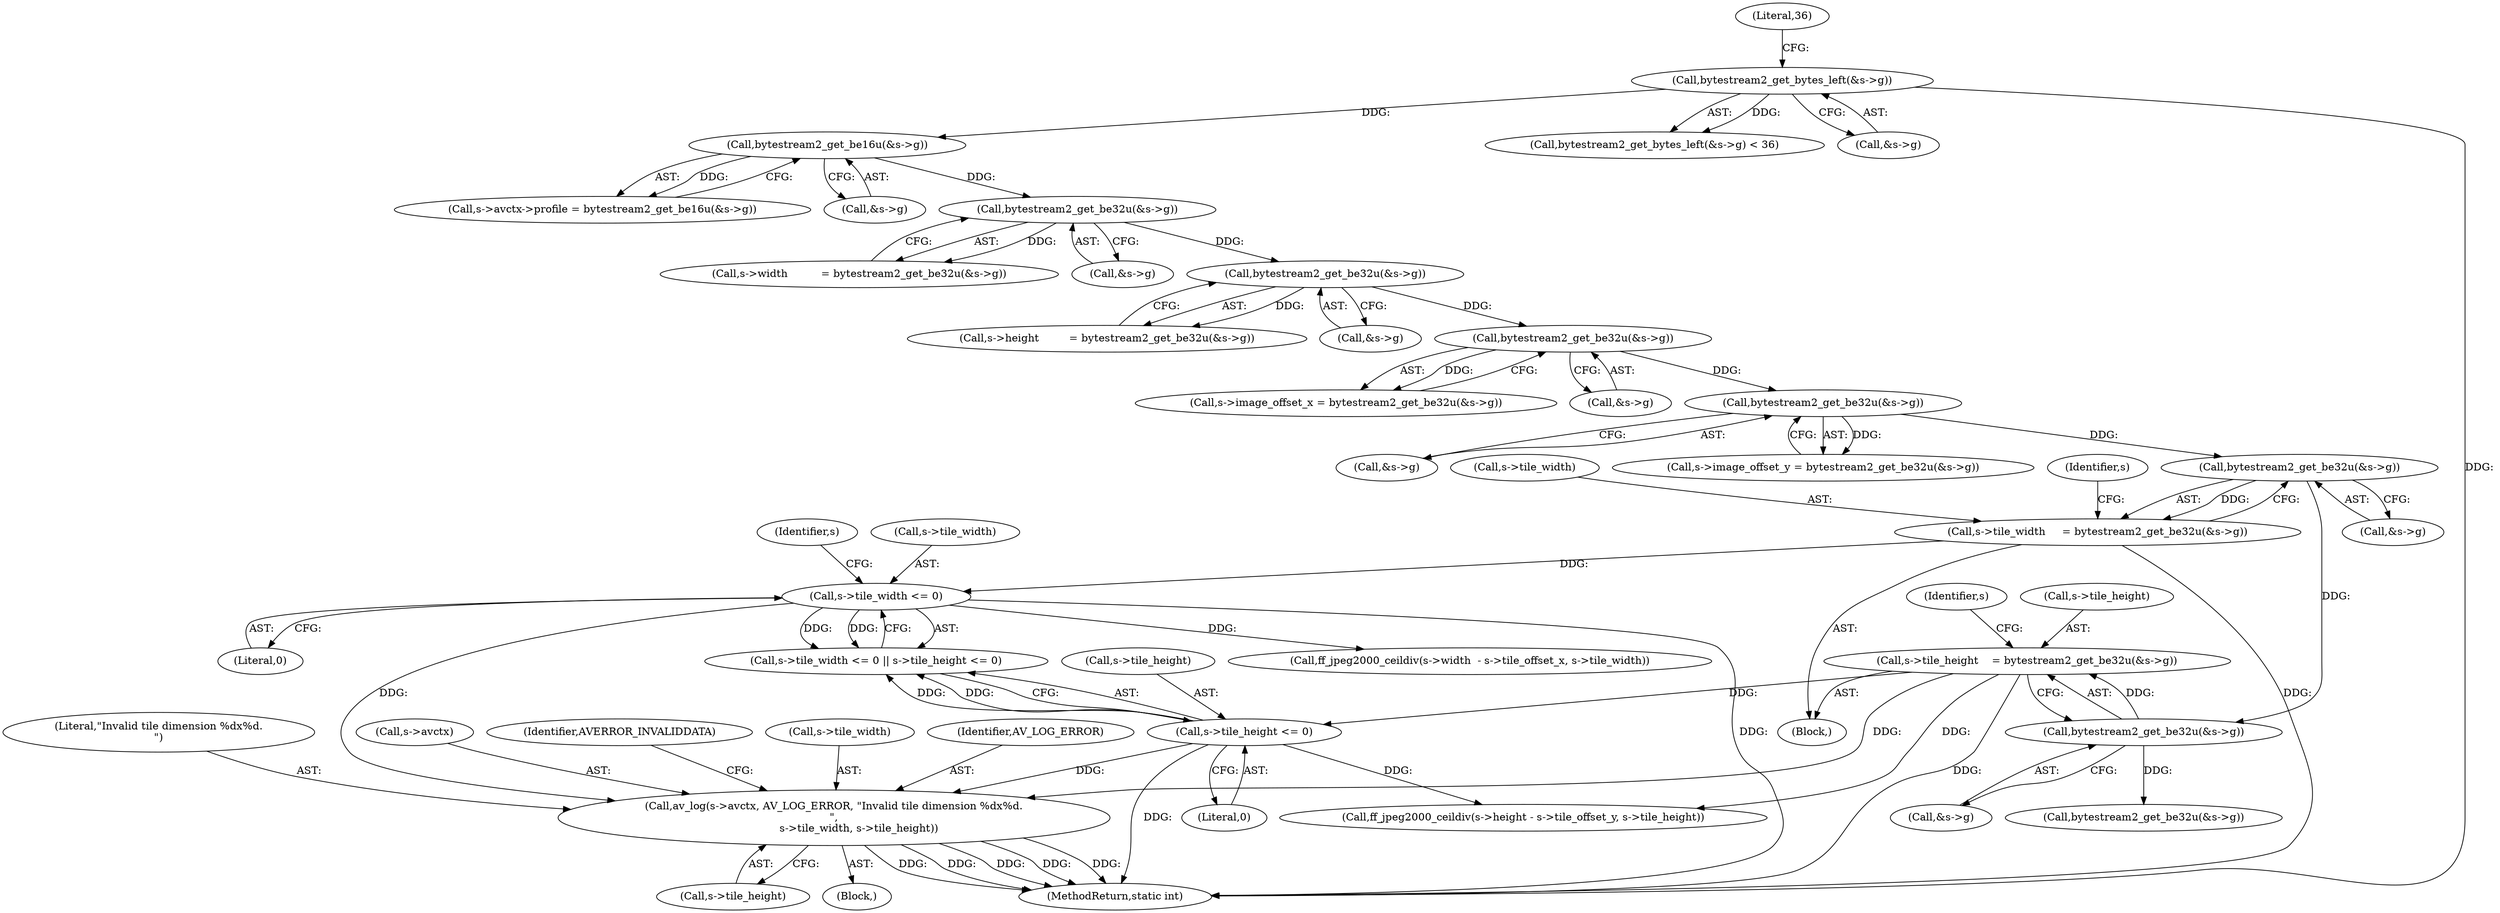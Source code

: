 digraph "0_FFmpeg_8bb11c3ca77b52e05a9ed1496a65f8a76e6e2d8f@pointer" {
"1000278" [label="(Call,av_log(s->avctx, AV_LOG_ERROR, \"Invalid tile dimension %dx%d.\n\",\n               s->tile_width, s->tile_height))"];
"1000267" [label="(Call,s->tile_width <= 0)"];
"1000186" [label="(Call,s->tile_width     = bytestream2_get_be32u(&s->g))"];
"1000190" [label="(Call,bytestream2_get_be32u(&s->g))"];
"1000181" [label="(Call,bytestream2_get_be32u(&s->g))"];
"1000172" [label="(Call,bytestream2_get_be32u(&s->g))"];
"1000163" [label="(Call,bytestream2_get_be32u(&s->g))"];
"1000154" [label="(Call,bytestream2_get_be32u(&s->g))"];
"1000145" [label="(Call,bytestream2_get_be16u(&s->g))"];
"1000131" [label="(Call,bytestream2_get_bytes_left(&s->g))"];
"1000272" [label="(Call,s->tile_height <= 0)"];
"1000195" [label="(Call,s->tile_height    = bytestream2_get_be32u(&s->g))"];
"1000199" [label="(Call,bytestream2_get_be32u(&s->g))"];
"1000278" [label="(Call,av_log(s->avctx, AV_LOG_ERROR, \"Invalid tile dimension %dx%d.\n\",\n               s->tile_width, s->tile_height))"];
"1000279" [label="(Call,s->avctx)"];
"1000197" [label="(Identifier,s)"];
"1000182" [label="(Call,&s->g)"];
"1000139" [label="(Call,s->avctx->profile = bytestream2_get_be16u(&s->g))"];
"1000196" [label="(Call,s->tile_height)"];
"1000287" [label="(Call,s->tile_height)"];
"1000267" [label="(Call,s->tile_width <= 0)"];
"1000186" [label="(Call,s->tile_width     = bytestream2_get_be32u(&s->g))"];
"1000191" [label="(Call,&s->g)"];
"1000273" [label="(Call,s->tile_height)"];
"1000177" [label="(Call,s->image_offset_y = bytestream2_get_be32u(&s->g))"];
"1000130" [label="(Call,bytestream2_get_bytes_left(&s->g) < 36)"];
"1000291" [label="(Identifier,AVERROR_INVALIDDATA)"];
"1000284" [label="(Call,s->tile_width)"];
"1000155" [label="(Call,&s->g)"];
"1000206" [label="(Identifier,s)"];
"1000277" [label="(Block,)"];
"1000190" [label="(Call,bytestream2_get_be32u(&s->g))"];
"1000164" [label="(Call,&s->g)"];
"1000271" [label="(Literal,0)"];
"1000136" [label="(Literal,36)"];
"1000200" [label="(Call,&s->g)"];
"1000146" [label="(Call,&s->g)"];
"1000266" [label="(Call,s->tile_width <= 0 || s->tile_height <= 0)"];
"1000131" [label="(Call,bytestream2_get_bytes_left(&s->g))"];
"1000159" [label="(Call,s->height         = bytestream2_get_be32u(&s->g))"];
"1000187" [label="(Call,s->tile_width)"];
"1000168" [label="(Call,s->image_offset_x = bytestream2_get_be32u(&s->g))"];
"1000163" [label="(Call,bytestream2_get_be32u(&s->g))"];
"1000282" [label="(Identifier,AV_LOG_ERROR)"];
"1000195" [label="(Call,s->tile_height    = bytestream2_get_be32u(&s->g))"];
"1000272" [label="(Call,s->tile_height <= 0)"];
"1000268" [label="(Call,s->tile_width)"];
"1000154" [label="(Call,bytestream2_get_be32u(&s->g))"];
"1000283" [label="(Literal,\"Invalid tile dimension %dx%d.\n\")"];
"1000274" [label="(Identifier,s)"];
"1000114" [label="(Block,)"];
"1000132" [label="(Call,&s->g)"];
"1000469" [label="(Call,ff_jpeg2000_ceildiv(s->width  - s->tile_offset_x, s->tile_width))"];
"1000276" [label="(Literal,0)"];
"1000173" [label="(Call,&s->g)"];
"1000145" [label="(Call,bytestream2_get_be16u(&s->g))"];
"1000150" [label="(Call,s->width          = bytestream2_get_be32u(&s->g))"];
"1000484" [label="(Call,ff_jpeg2000_ceildiv(s->height - s->tile_offset_y, s->tile_height))"];
"1000172" [label="(Call,bytestream2_get_be32u(&s->g))"];
"1000208" [label="(Call,bytestream2_get_be32u(&s->g))"];
"1000199" [label="(Call,bytestream2_get_be32u(&s->g))"];
"1000811" [label="(MethodReturn,static int)"];
"1000181" [label="(Call,bytestream2_get_be32u(&s->g))"];
"1000278" -> "1000277"  [label="AST: "];
"1000278" -> "1000287"  [label="CFG: "];
"1000279" -> "1000278"  [label="AST: "];
"1000282" -> "1000278"  [label="AST: "];
"1000283" -> "1000278"  [label="AST: "];
"1000284" -> "1000278"  [label="AST: "];
"1000287" -> "1000278"  [label="AST: "];
"1000291" -> "1000278"  [label="CFG: "];
"1000278" -> "1000811"  [label="DDG: "];
"1000278" -> "1000811"  [label="DDG: "];
"1000278" -> "1000811"  [label="DDG: "];
"1000278" -> "1000811"  [label="DDG: "];
"1000278" -> "1000811"  [label="DDG: "];
"1000267" -> "1000278"  [label="DDG: "];
"1000272" -> "1000278"  [label="DDG: "];
"1000195" -> "1000278"  [label="DDG: "];
"1000267" -> "1000266"  [label="AST: "];
"1000267" -> "1000271"  [label="CFG: "];
"1000268" -> "1000267"  [label="AST: "];
"1000271" -> "1000267"  [label="AST: "];
"1000274" -> "1000267"  [label="CFG: "];
"1000266" -> "1000267"  [label="CFG: "];
"1000267" -> "1000811"  [label="DDG: "];
"1000267" -> "1000266"  [label="DDG: "];
"1000267" -> "1000266"  [label="DDG: "];
"1000186" -> "1000267"  [label="DDG: "];
"1000267" -> "1000469"  [label="DDG: "];
"1000186" -> "1000114"  [label="AST: "];
"1000186" -> "1000190"  [label="CFG: "];
"1000187" -> "1000186"  [label="AST: "];
"1000190" -> "1000186"  [label="AST: "];
"1000197" -> "1000186"  [label="CFG: "];
"1000186" -> "1000811"  [label="DDG: "];
"1000190" -> "1000186"  [label="DDG: "];
"1000190" -> "1000191"  [label="CFG: "];
"1000191" -> "1000190"  [label="AST: "];
"1000181" -> "1000190"  [label="DDG: "];
"1000190" -> "1000199"  [label="DDG: "];
"1000181" -> "1000177"  [label="AST: "];
"1000181" -> "1000182"  [label="CFG: "];
"1000182" -> "1000181"  [label="AST: "];
"1000177" -> "1000181"  [label="CFG: "];
"1000181" -> "1000177"  [label="DDG: "];
"1000172" -> "1000181"  [label="DDG: "];
"1000172" -> "1000168"  [label="AST: "];
"1000172" -> "1000173"  [label="CFG: "];
"1000173" -> "1000172"  [label="AST: "];
"1000168" -> "1000172"  [label="CFG: "];
"1000172" -> "1000168"  [label="DDG: "];
"1000163" -> "1000172"  [label="DDG: "];
"1000163" -> "1000159"  [label="AST: "];
"1000163" -> "1000164"  [label="CFG: "];
"1000164" -> "1000163"  [label="AST: "];
"1000159" -> "1000163"  [label="CFG: "];
"1000163" -> "1000159"  [label="DDG: "];
"1000154" -> "1000163"  [label="DDG: "];
"1000154" -> "1000150"  [label="AST: "];
"1000154" -> "1000155"  [label="CFG: "];
"1000155" -> "1000154"  [label="AST: "];
"1000150" -> "1000154"  [label="CFG: "];
"1000154" -> "1000150"  [label="DDG: "];
"1000145" -> "1000154"  [label="DDG: "];
"1000145" -> "1000139"  [label="AST: "];
"1000145" -> "1000146"  [label="CFG: "];
"1000146" -> "1000145"  [label="AST: "];
"1000139" -> "1000145"  [label="CFG: "];
"1000145" -> "1000139"  [label="DDG: "];
"1000131" -> "1000145"  [label="DDG: "];
"1000131" -> "1000130"  [label="AST: "];
"1000131" -> "1000132"  [label="CFG: "];
"1000132" -> "1000131"  [label="AST: "];
"1000136" -> "1000131"  [label="CFG: "];
"1000131" -> "1000811"  [label="DDG: "];
"1000131" -> "1000130"  [label="DDG: "];
"1000272" -> "1000266"  [label="AST: "];
"1000272" -> "1000276"  [label="CFG: "];
"1000273" -> "1000272"  [label="AST: "];
"1000276" -> "1000272"  [label="AST: "];
"1000266" -> "1000272"  [label="CFG: "];
"1000272" -> "1000811"  [label="DDG: "];
"1000272" -> "1000266"  [label="DDG: "];
"1000272" -> "1000266"  [label="DDG: "];
"1000195" -> "1000272"  [label="DDG: "];
"1000272" -> "1000484"  [label="DDG: "];
"1000195" -> "1000114"  [label="AST: "];
"1000195" -> "1000199"  [label="CFG: "];
"1000196" -> "1000195"  [label="AST: "];
"1000199" -> "1000195"  [label="AST: "];
"1000206" -> "1000195"  [label="CFG: "];
"1000195" -> "1000811"  [label="DDG: "];
"1000199" -> "1000195"  [label="DDG: "];
"1000195" -> "1000484"  [label="DDG: "];
"1000199" -> "1000200"  [label="CFG: "];
"1000200" -> "1000199"  [label="AST: "];
"1000199" -> "1000208"  [label="DDG: "];
}
